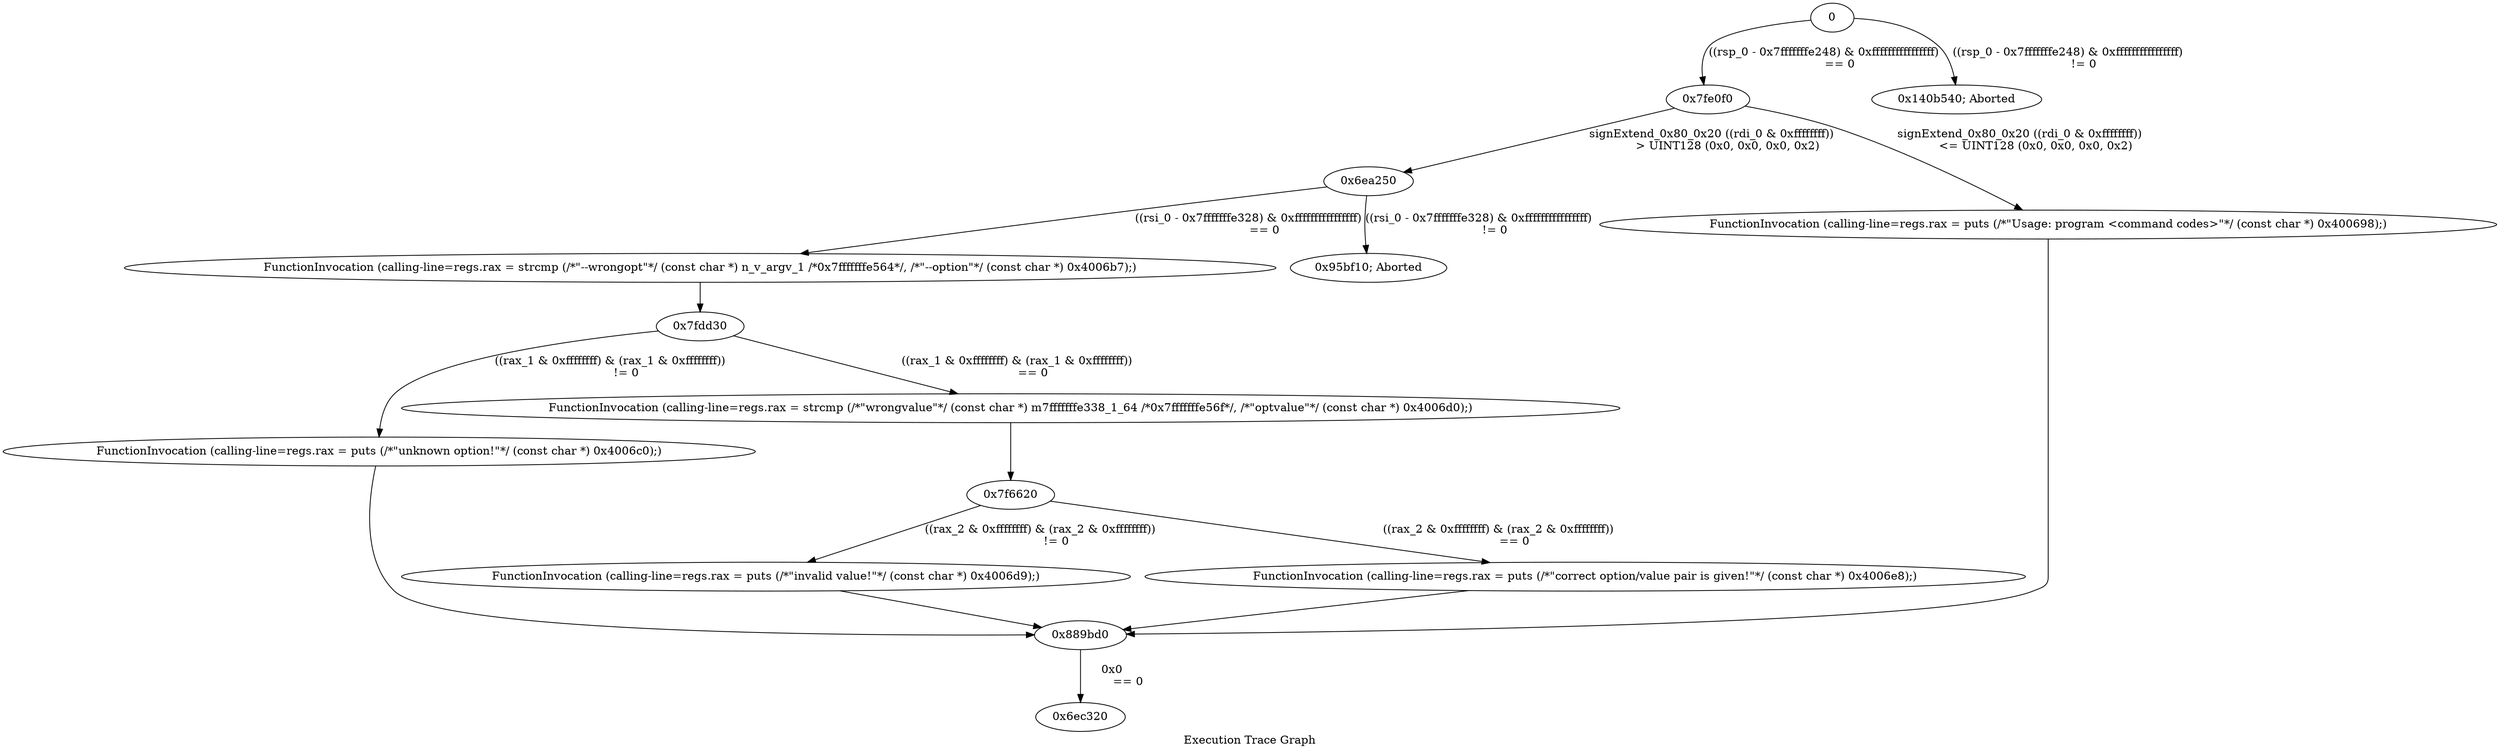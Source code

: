 digraph "Execution Trace Graph" {
	label="Execution Trace Graph";

	Node0 [label = "0"];
	Node0x6ea250 [label = "0x6ea250"];
	Node0x6ec320 [label = "0x6ec320"];
	Node0x6f7100 [label = "FunctionInvocation (calling-line=regs.rax = puts (/*\"unknown option!\"*/ (const char *) 0x4006c0);)"];
	Node0x7b7f70 [label = "FunctionInvocation (calling-line=regs.rax = strcmp (/*\"--wrongopt\"*/ (const char *) n_v_argv_1 /*0x7fffffffe564*/, /*\"--option\"*/ (const char *) 0x4006b7);)"];
	Node0x7f6620 [label = "0x7f6620"];
	Node0x7fdd30 [label = "0x7fdd30"];
	Node0x7fe0f0 [label = "0x7fe0f0"];
	Node0x889bd0 [label = "0x889bd0"];
	Node0x95bf10 [label = "0x95bf10; Aborted"];
	Node0x140b540 [label = "0x140b540; Aborted"];
	Node0x16a2f50 [label = "FunctionInvocation (calling-line=regs.rax = puts (/*\"invalid value!\"*/ (const char *) 0x4006d9);)"];
	Node0x1824d40 [label = "FunctionInvocation (calling-line=regs.rax = puts (/*\"correct option/value pair is given!\"*/ (const char *) 0x4006e8);)"];
	Node0x1917450 [label = "FunctionInvocation (calling-line=regs.rax = strcmp (/*\"wrongvalue\"*/ (const char *) m7fffffffe338_1_64 /*0x7fffffffe56f*/, /*\"optvalue\"*/ (const char *) 0x4006d0);)"];
	Node0x196aa00 [label = "FunctionInvocation (calling-line=regs.rax = puts (/*\"Usage: program <command codes>\"*/ (const char *) 0x400698);)"];
	Node0 -> Node0x7fe0f0 [label = "((rsp_0 - 0x7fffffffe248) & 0xffffffffffffffff)
	 == 0"];
	Node0 -> Node0x140b540 [label = "((rsp_0 - 0x7fffffffe248) & 0xffffffffffffffff)
	 != 0"];
	Node0x7fe0f0 -> Node0x6ea250 [label = "signExtend_0x80_0x20 ((rdi_0 & 0xffffffff))
	 > UINT128 (0x0, 0x0, 0x0, 0x2)"];
	Node0x7fe0f0 -> Node0x196aa00 [label = "signExtend_0x80_0x20 ((rdi_0 & 0xffffffff))
	 <= UINT128 (0x0, 0x0, 0x0, 0x2)"];
	Node0x196aa00 -> Node0x889bd0 [label = ""];
	Node0x6ea250 -> Node0x7b7f70 [label = "((rsi_0 - 0x7fffffffe328) & 0xffffffffffffffff)
	 == 0"];
	Node0x7b7f70 -> Node0x7fdd30 [label = ""];
	Node0x6ea250 -> Node0x95bf10 [label = "((rsi_0 - 0x7fffffffe328) & 0xffffffffffffffff)
	 != 0"];
	Node0x889bd0 -> Node0x6ec320 [label = "0x0
	 == 0"];
	Node0x7fdd30 -> Node0x6f7100 [label = "((rax_1 & 0xffffffff) & (rax_1 & 0xffffffff))
	 != 0"];
	Node0x6f7100 -> Node0x889bd0 [label = ""];
	Node0x7fdd30 -> Node0x1917450 [label = "((rax_1 & 0xffffffff) & (rax_1 & 0xffffffff))
	 == 0"];
	Node0x1917450 -> Node0x7f6620 [label = ""];
	Node0x7f6620 -> Node0x16a2f50 [label = "((rax_2 & 0xffffffff) & (rax_2 & 0xffffffff))
	 != 0"];
	Node0x16a2f50 -> Node0x889bd0 [label = ""];
	Node0x7f6620 -> Node0x1824d40 [label = "((rax_2 & 0xffffffff) & (rax_2 & 0xffffffff))
	 == 0"];
	Node0x1824d40 -> Node0x889bd0 [label = ""];
}
